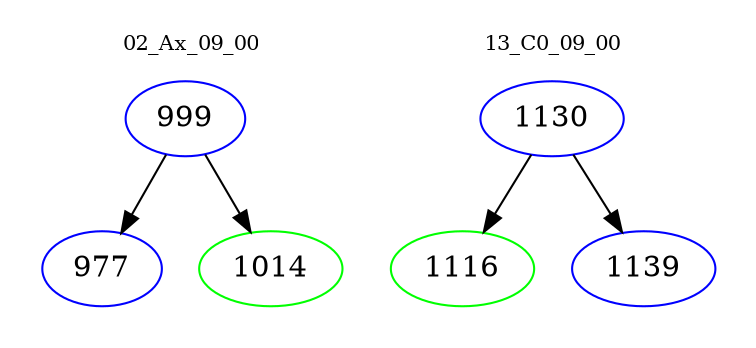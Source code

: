 digraph{
subgraph cluster_0 {
color = white
label = "02_Ax_09_00";
fontsize=10;
T0_999 [label="999", color="blue"]
T0_999 -> T0_977 [color="black"]
T0_977 [label="977", color="blue"]
T0_999 -> T0_1014 [color="black"]
T0_1014 [label="1014", color="green"]
}
subgraph cluster_1 {
color = white
label = "13_C0_09_00";
fontsize=10;
T1_1130 [label="1130", color="blue"]
T1_1130 -> T1_1116 [color="black"]
T1_1116 [label="1116", color="green"]
T1_1130 -> T1_1139 [color="black"]
T1_1139 [label="1139", color="blue"]
}
}
